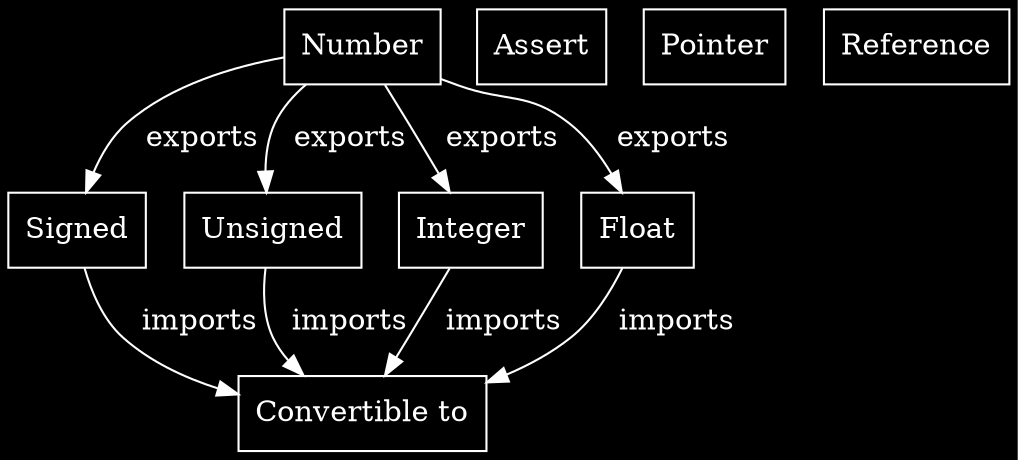 digraph structs 
{
	bgcolor=red;
	compound=true;
	ratio=fill;
	fill=true;
	graph [dpi = 1000 bgcolor=black fontcolor=white color=white];
	node [dpi = 1000 bgcolor=black fillcolor=black style=filled color=white fontcolor=white];
	edge [dpi = 1000 bgcolor=black color=white fontcolor=white];

	// Ph [shape = record, label = "{Ph| {ph::}}"]
	Number [shape = record, label = "{Number}"]
	Signed [shape = record, label = "{Signed}"]
	Unsigned [shape = record, label = "{Unsigned}"]
	Integer [shape = record, label = "{Integer}"]
	Float [shape = record, label = "{Float}"]
	Convertible_to [shape = record, label = "{Convertible to}"]
	Assert [shape = record, label = "{Assert}"]
	Pointer [shape = record, label = "{Pointer}"]
	Reference [shape = record, label = "{Reference}"]


	// Typelist [shape = record, label = "{Typelist | {+ common [...] - T} | {+ transform [...]}}"]



	"Number" -> "Signed" [shape = record, label = "  exports"]
	"Number" -> "Unsigned" [shape = record, label = "  exports"]
	"Number" -> "Integer" [shape = record, label = "  exports"]
	"Number" -> "Float" [shape = record, label = "  exports"]
	"Signed" -> Convertible_to [shape = record, label = "  imports"]
	"Unsigned" -> Convertible_to [shape = record, label = "  imports"]
	"Integer" -> Convertible_to [shape = record, label = "  imports"]
	"Float" -> Convertible_to [shape = record, label = "  imports"]



	// "Ph" -> "Number" [label = "  exports"]
	// "Ph" -> "Assert" [label = "  exports"]

}


